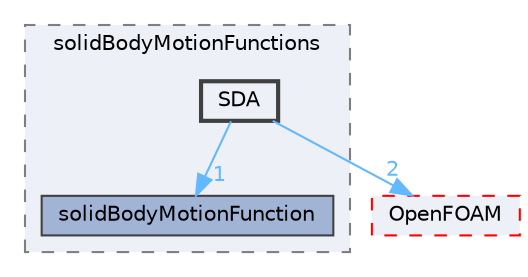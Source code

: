 digraph "src/dynamicMesh/motionSolvers/displacement/solidBody/solidBodyMotionFunctions/SDA"
{
 // LATEX_PDF_SIZE
  bgcolor="transparent";
  edge [fontname=Helvetica,fontsize=10,labelfontname=Helvetica,labelfontsize=10];
  node [fontname=Helvetica,fontsize=10,shape=box,height=0.2,width=0.4];
  compound=true
  subgraph clusterdir_17918cf578b0e3a881db7ca0eb350e2a {
    graph [ bgcolor="#edf0f7", pencolor="grey50", label="solidBodyMotionFunctions", fontname=Helvetica,fontsize=10 style="filled,dashed", URL="dir_17918cf578b0e3a881db7ca0eb350e2a.html",tooltip=""]
  dir_70d60a22e37084e58575aa2cdaed0808 [label="solidBodyMotionFunction", fillcolor="#a2b4d6", color="grey25", style="filled", URL="dir_70d60a22e37084e58575aa2cdaed0808.html",tooltip=""];
  dir_79e8b44c88fdadb40afe8a5f51ee6b5b [label="SDA", fillcolor="#edf0f7", color="grey25", style="filled,bold", URL="dir_79e8b44c88fdadb40afe8a5f51ee6b5b.html",tooltip=""];
  }
  dir_c5473ff19b20e6ec4dfe5c310b3778a8 [label="OpenFOAM", fillcolor="#edf0f7", color="red", style="filled,dashed", URL="dir_c5473ff19b20e6ec4dfe5c310b3778a8.html",tooltip=""];
  dir_79e8b44c88fdadb40afe8a5f51ee6b5b->dir_70d60a22e37084e58575aa2cdaed0808 [headlabel="1", labeldistance=1.5 headhref="dir_003446_003624.html" href="dir_003446_003624.html" color="steelblue1" fontcolor="steelblue1"];
  dir_79e8b44c88fdadb40afe8a5f51ee6b5b->dir_c5473ff19b20e6ec4dfe5c310b3778a8 [headlabel="2", labeldistance=1.5 headhref="dir_003446_002695.html" href="dir_003446_002695.html" color="steelblue1" fontcolor="steelblue1"];
}
